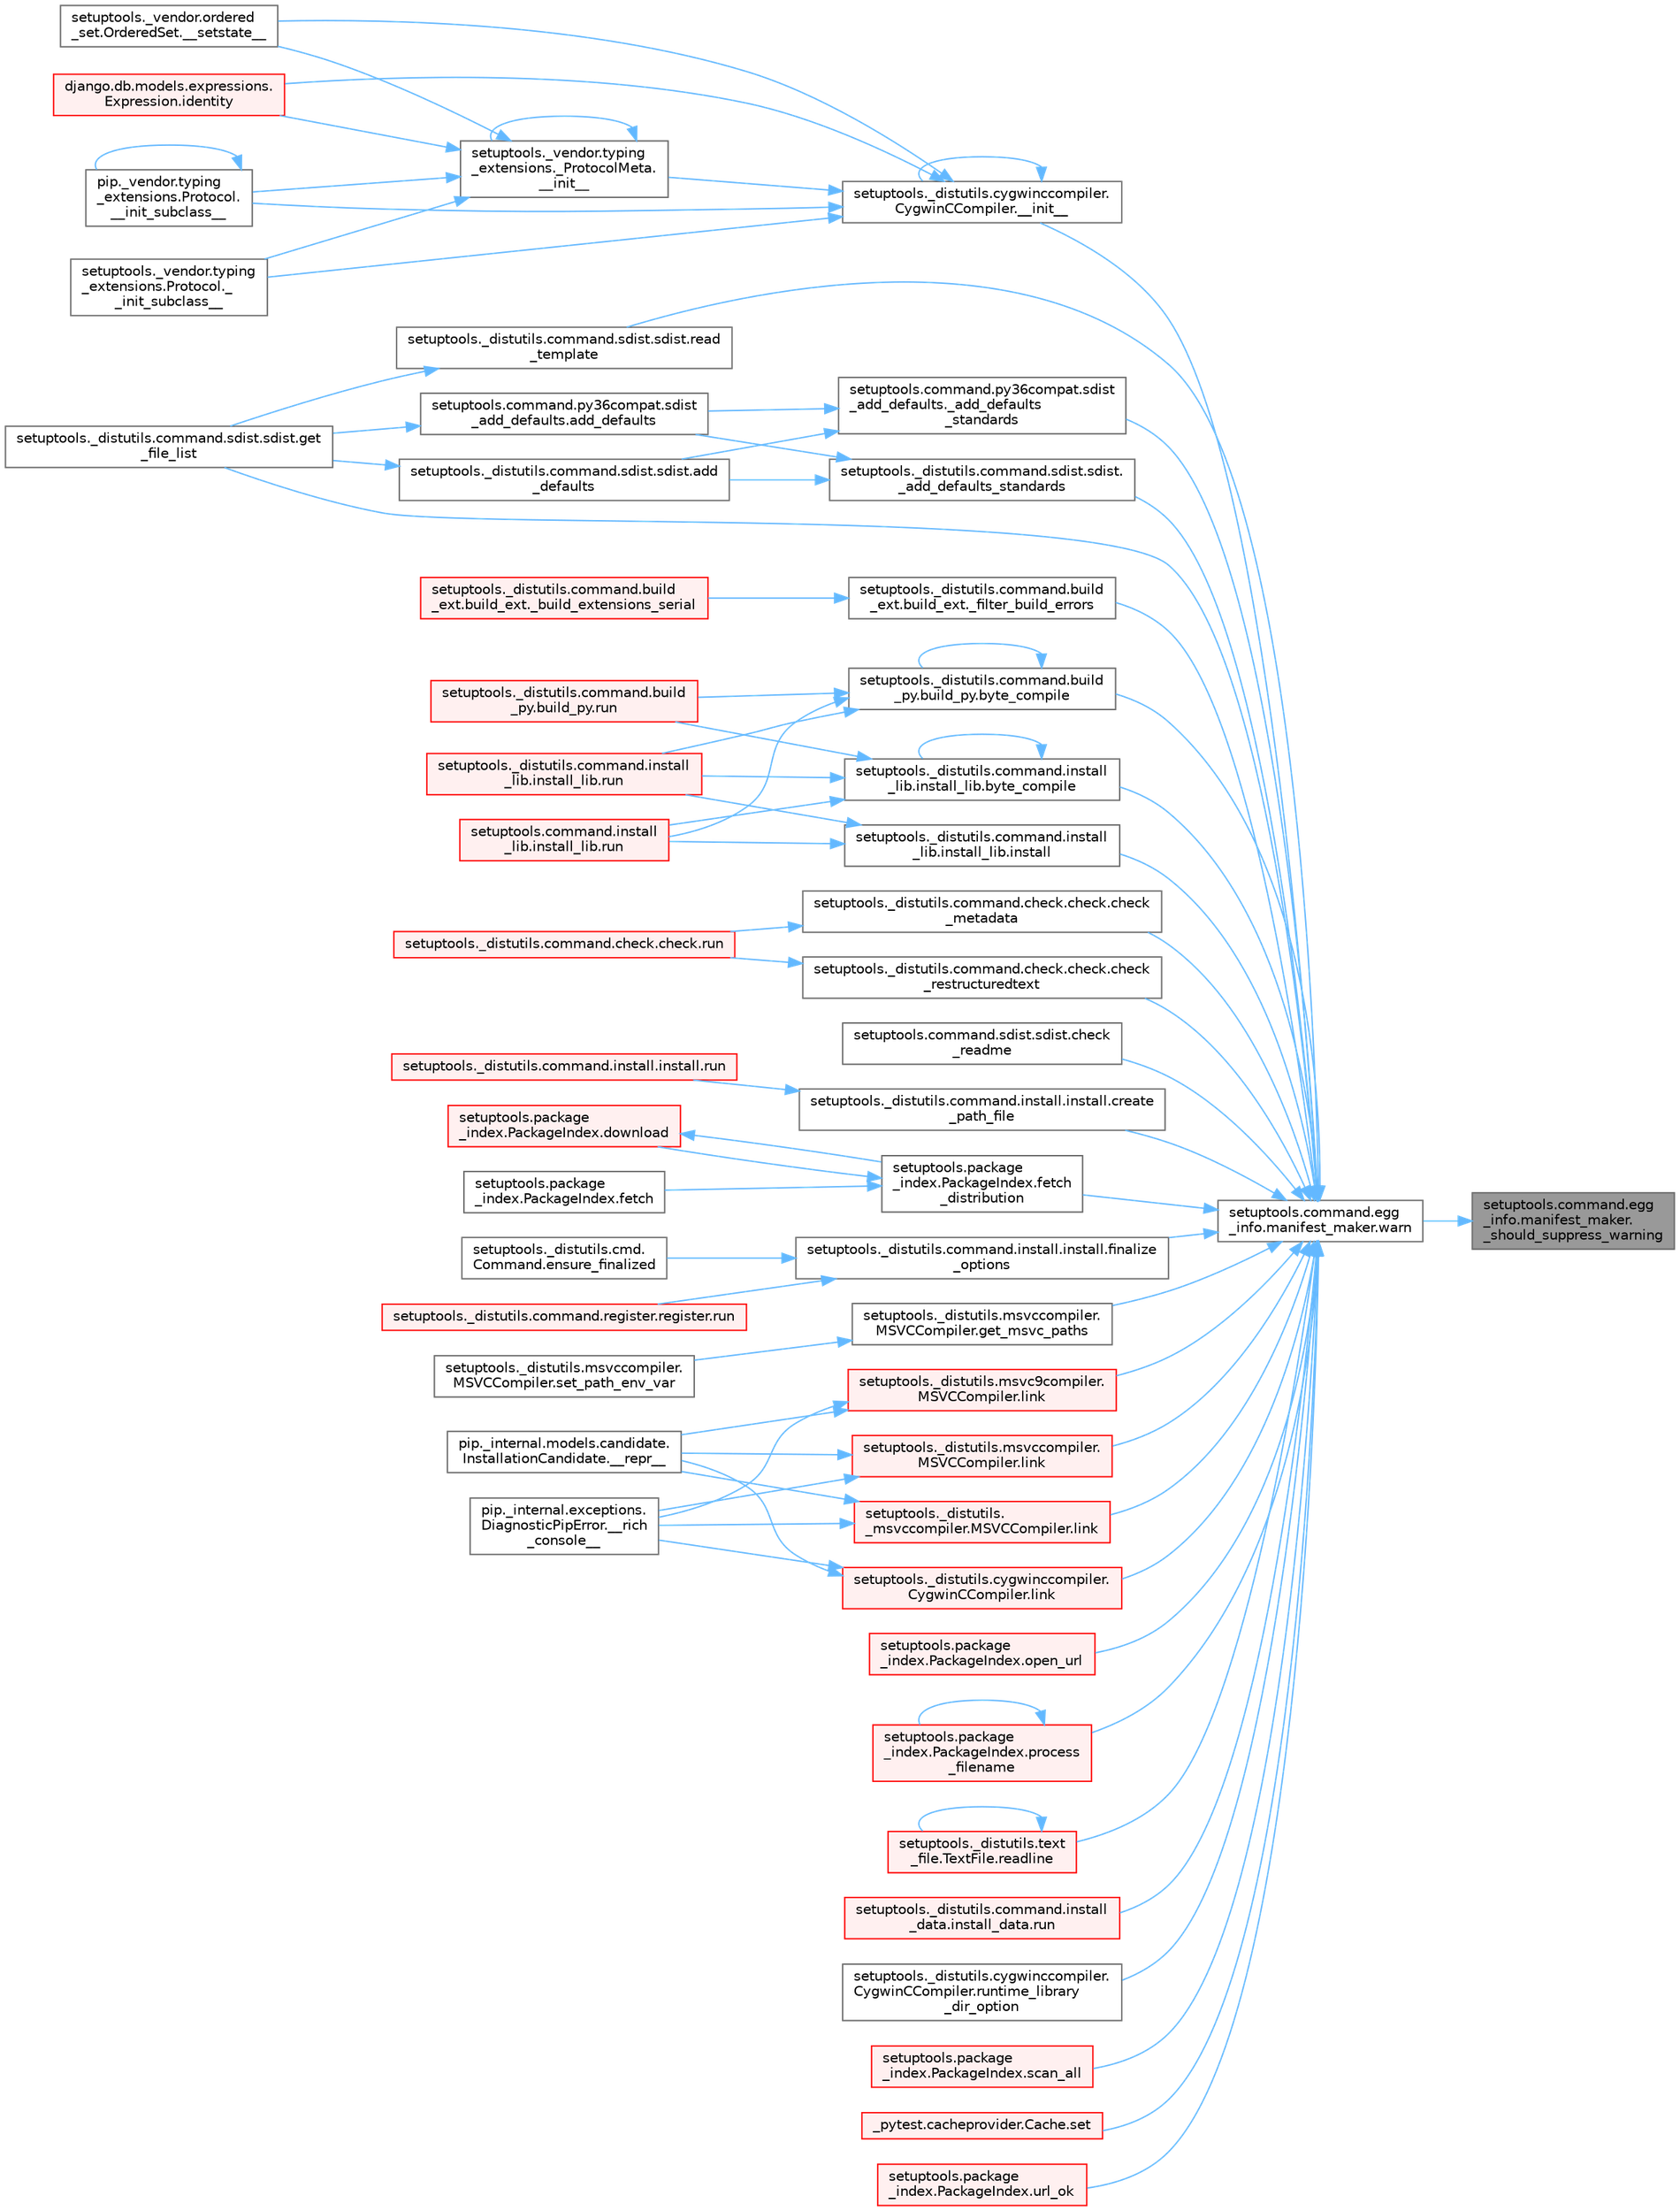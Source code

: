 digraph "setuptools.command.egg_info.manifest_maker._should_suppress_warning"
{
 // LATEX_PDF_SIZE
  bgcolor="transparent";
  edge [fontname=Helvetica,fontsize=10,labelfontname=Helvetica,labelfontsize=10];
  node [fontname=Helvetica,fontsize=10,shape=box,height=0.2,width=0.4];
  rankdir="RL";
  Node1 [id="Node000001",label="setuptools.command.egg\l_info.manifest_maker.\l_should_suppress_warning",height=0.2,width=0.4,color="gray40", fillcolor="grey60", style="filled", fontcolor="black",tooltip=" "];
  Node1 -> Node2 [id="edge1_Node000001_Node000002",dir="back",color="steelblue1",style="solid",tooltip=" "];
  Node2 [id="Node000002",label="setuptools.command.egg\l_info.manifest_maker.warn",height=0.2,width=0.4,color="grey40", fillcolor="white", style="filled",URL="$classsetuptools_1_1command_1_1egg__info_1_1manifest__maker.html#a1aa507c687db71e0210b2520d8e7d3c2",tooltip=" "];
  Node2 -> Node3 [id="edge2_Node000002_Node000003",dir="back",color="steelblue1",style="solid",tooltip=" "];
  Node3 [id="Node000003",label="setuptools._distutils.cygwinccompiler.\lCygwinCCompiler.__init__",height=0.2,width=0.4,color="grey40", fillcolor="white", style="filled",URL="$classsetuptools_1_1__distutils_1_1cygwinccompiler_1_1_cygwin_c_compiler.html#a5398cd156a4c5457f93bb159514e66ea",tooltip=" "];
  Node3 -> Node3 [id="edge3_Node000003_Node000003",dir="back",color="steelblue1",style="solid",tooltip=" "];
  Node3 -> Node4 [id="edge4_Node000003_Node000004",dir="back",color="steelblue1",style="solid",tooltip=" "];
  Node4 [id="Node000004",label="setuptools._vendor.typing\l_extensions._ProtocolMeta.\l__init__",height=0.2,width=0.4,color="grey40", fillcolor="white", style="filled",URL="$classsetuptools_1_1__vendor_1_1typing__extensions_1_1___protocol_meta.html#a7bbaff8ac6d19534b46bca363ee0b43a",tooltip=" "];
  Node4 -> Node4 [id="edge5_Node000004_Node000004",dir="back",color="steelblue1",style="solid",tooltip=" "];
  Node4 -> Node5 [id="edge6_Node000004_Node000005",dir="back",color="steelblue1",style="solid",tooltip=" "];
  Node5 [id="Node000005",label="pip._vendor.typing\l_extensions.Protocol.\l__init_subclass__",height=0.2,width=0.4,color="grey40", fillcolor="white", style="filled",URL="$classpip_1_1__vendor_1_1typing__extensions_1_1_protocol.html#a2916efc86cebb8aba6deb7fd30b33988",tooltip=" "];
  Node5 -> Node5 [id="edge7_Node000005_Node000005",dir="back",color="steelblue1",style="solid",tooltip=" "];
  Node4 -> Node6 [id="edge8_Node000004_Node000006",dir="back",color="steelblue1",style="solid",tooltip=" "];
  Node6 [id="Node000006",label="setuptools._vendor.typing\l_extensions.Protocol._\l_init_subclass__",height=0.2,width=0.4,color="grey40", fillcolor="white", style="filled",URL="$classsetuptools_1_1__vendor_1_1typing__extensions_1_1_protocol.html#ac6cbebc092a4724ab3704c5334059874",tooltip=" "];
  Node4 -> Node7 [id="edge9_Node000004_Node000007",dir="back",color="steelblue1",style="solid",tooltip=" "];
  Node7 [id="Node000007",label="setuptools._vendor.ordered\l_set.OrderedSet.__setstate__",height=0.2,width=0.4,color="grey40", fillcolor="white", style="filled",URL="$classsetuptools_1_1__vendor_1_1ordered__set_1_1_ordered_set.html#aa7f7de9d987829525d06db565fe1b4a1",tooltip=" "];
  Node4 -> Node8 [id="edge10_Node000004_Node000008",dir="back",color="steelblue1",style="solid",tooltip=" "];
  Node8 [id="Node000008",label="django.db.models.expressions.\lExpression.identity",height=0.2,width=0.4,color="red", fillcolor="#FFF0F0", style="filled",URL="$classdjango_1_1db_1_1models_1_1expressions_1_1_expression.html#a10048810b5eb8641acf3bc150731b925",tooltip=" "];
  Node3 -> Node5 [id="edge11_Node000003_Node000005",dir="back",color="steelblue1",style="solid",tooltip=" "];
  Node3 -> Node6 [id="edge12_Node000003_Node000006",dir="back",color="steelblue1",style="solid",tooltip=" "];
  Node3 -> Node7 [id="edge13_Node000003_Node000007",dir="back",color="steelblue1",style="solid",tooltip=" "];
  Node3 -> Node8 [id="edge14_Node000003_Node000008",dir="back",color="steelblue1",style="solid",tooltip=" "];
  Node2 -> Node35 [id="edge15_Node000002_Node000035",dir="back",color="steelblue1",style="solid",tooltip=" "];
  Node35 [id="Node000035",label="setuptools._distutils.command.sdist.sdist.\l_add_defaults_standards",height=0.2,width=0.4,color="grey40", fillcolor="white", style="filled",URL="$classsetuptools_1_1__distutils_1_1command_1_1sdist_1_1sdist.html#a4214e5f123c4be807d544aac00fb02e7",tooltip=" "];
  Node35 -> Node36 [id="edge16_Node000035_Node000036",dir="back",color="steelblue1",style="solid",tooltip=" "];
  Node36 [id="Node000036",label="setuptools._distutils.command.sdist.sdist.add\l_defaults",height=0.2,width=0.4,color="grey40", fillcolor="white", style="filled",URL="$classsetuptools_1_1__distutils_1_1command_1_1sdist_1_1sdist.html#ac6cac77bd4aaf4b6950383845612d6a3",tooltip=" "];
  Node36 -> Node37 [id="edge17_Node000036_Node000037",dir="back",color="steelblue1",style="solid",tooltip=" "];
  Node37 [id="Node000037",label="setuptools._distutils.command.sdist.sdist.get\l_file_list",height=0.2,width=0.4,color="grey40", fillcolor="white", style="filled",URL="$classsetuptools_1_1__distutils_1_1command_1_1sdist_1_1sdist.html#ac88c3970bff5daae5fec958ebe5e91f6",tooltip=" "];
  Node35 -> Node38 [id="edge18_Node000035_Node000038",dir="back",color="steelblue1",style="solid",tooltip=" "];
  Node38 [id="Node000038",label="setuptools.command.py36compat.sdist\l_add_defaults.add_defaults",height=0.2,width=0.4,color="grey40", fillcolor="white", style="filled",URL="$classsetuptools_1_1command_1_1py36compat_1_1sdist__add__defaults.html#addb01c64423721fb33d25bac4d70ca91",tooltip=" "];
  Node38 -> Node37 [id="edge19_Node000038_Node000037",dir="back",color="steelblue1",style="solid",tooltip=" "];
  Node2 -> Node39 [id="edge20_Node000002_Node000039",dir="back",color="steelblue1",style="solid",tooltip=" "];
  Node39 [id="Node000039",label="setuptools.command.py36compat.sdist\l_add_defaults._add_defaults\l_standards",height=0.2,width=0.4,color="grey40", fillcolor="white", style="filled",URL="$classsetuptools_1_1command_1_1py36compat_1_1sdist__add__defaults.html#a1bff838d2e295837c25d182c925ca9af",tooltip=" "];
  Node39 -> Node36 [id="edge21_Node000039_Node000036",dir="back",color="steelblue1",style="solid",tooltip=" "];
  Node39 -> Node38 [id="edge22_Node000039_Node000038",dir="back",color="steelblue1",style="solid",tooltip=" "];
  Node2 -> Node40 [id="edge23_Node000002_Node000040",dir="back",color="steelblue1",style="solid",tooltip=" "];
  Node40 [id="Node000040",label="setuptools._distutils.command.build\l_ext.build_ext._filter_build_errors",height=0.2,width=0.4,color="grey40", fillcolor="white", style="filled",URL="$classsetuptools_1_1__distutils_1_1command_1_1build__ext_1_1build__ext.html#ac32f4f49478c94766259641fd9e9dbec",tooltip=" "];
  Node40 -> Node41 [id="edge24_Node000040_Node000041",dir="back",color="steelblue1",style="solid",tooltip=" "];
  Node41 [id="Node000041",label="setuptools._distutils.command.build\l_ext.build_ext._build_extensions_serial",height=0.2,width=0.4,color="red", fillcolor="#FFF0F0", style="filled",URL="$classsetuptools_1_1__distutils_1_1command_1_1build__ext_1_1build__ext.html#a8e4e81dc7358e4e1470f554ff7ee6a83",tooltip=" "];
  Node2 -> Node45 [id="edge25_Node000002_Node000045",dir="back",color="steelblue1",style="solid",tooltip=" "];
  Node45 [id="Node000045",label="setuptools._distutils.command.build\l_py.build_py.byte_compile",height=0.2,width=0.4,color="grey40", fillcolor="white", style="filled",URL="$classsetuptools_1_1__distutils_1_1command_1_1build__py_1_1build__py.html#a7904ebbfe94d88432ab3ac03abf93a6c",tooltip=" "];
  Node45 -> Node45 [id="edge26_Node000045_Node000045",dir="back",color="steelblue1",style="solid",tooltip=" "];
  Node45 -> Node46 [id="edge27_Node000045_Node000046",dir="back",color="steelblue1",style="solid",tooltip=" "];
  Node46 [id="Node000046",label="setuptools._distutils.command.build\l_py.build_py.run",height=0.2,width=0.4,color="red", fillcolor="#FFF0F0", style="filled",URL="$classsetuptools_1_1__distutils_1_1command_1_1build__py_1_1build__py.html#a12ccc381525d7b9f7c3757cda2fcb404",tooltip=" "];
  Node45 -> Node47 [id="edge28_Node000045_Node000047",dir="back",color="steelblue1",style="solid",tooltip=" "];
  Node47 [id="Node000047",label="setuptools._distutils.command.install\l_lib.install_lib.run",height=0.2,width=0.4,color="red", fillcolor="#FFF0F0", style="filled",URL="$classsetuptools_1_1__distutils_1_1command_1_1install__lib_1_1install__lib.html#aedc0eea27e626a25be51489b2cc77c40",tooltip=" "];
  Node45 -> Node48 [id="edge29_Node000045_Node000048",dir="back",color="steelblue1",style="solid",tooltip=" "];
  Node48 [id="Node000048",label="setuptools.command.install\l_lib.install_lib.run",height=0.2,width=0.4,color="red", fillcolor="#FFF0F0", style="filled",URL="$classsetuptools_1_1command_1_1install__lib_1_1install__lib.html#a50c62121b7ed69229e4cf2d331ff5fa3",tooltip=" "];
  Node2 -> Node49 [id="edge30_Node000002_Node000049",dir="back",color="steelblue1",style="solid",tooltip=" "];
  Node49 [id="Node000049",label="setuptools._distutils.command.install\l_lib.install_lib.byte_compile",height=0.2,width=0.4,color="grey40", fillcolor="white", style="filled",URL="$classsetuptools_1_1__distutils_1_1command_1_1install__lib_1_1install__lib.html#a96e016f8c5f1277a2174f82cb4976008",tooltip=" "];
  Node49 -> Node49 [id="edge31_Node000049_Node000049",dir="back",color="steelblue1",style="solid",tooltip=" "];
  Node49 -> Node46 [id="edge32_Node000049_Node000046",dir="back",color="steelblue1",style="solid",tooltip=" "];
  Node49 -> Node47 [id="edge33_Node000049_Node000047",dir="back",color="steelblue1",style="solid",tooltip=" "];
  Node49 -> Node48 [id="edge34_Node000049_Node000048",dir="back",color="steelblue1",style="solid",tooltip=" "];
  Node2 -> Node50 [id="edge35_Node000002_Node000050",dir="back",color="steelblue1",style="solid",tooltip=" "];
  Node50 [id="Node000050",label="setuptools._distutils.command.check.check.check\l_metadata",height=0.2,width=0.4,color="grey40", fillcolor="white", style="filled",URL="$classsetuptools_1_1__distutils_1_1command_1_1check_1_1check.html#a23e57de6f137822bdde79623516e6f4e",tooltip=" "];
  Node50 -> Node51 [id="edge36_Node000050_Node000051",dir="back",color="steelblue1",style="solid",tooltip=" "];
  Node51 [id="Node000051",label="setuptools._distutils.command.check.check.run",height=0.2,width=0.4,color="red", fillcolor="#FFF0F0", style="filled",URL="$classsetuptools_1_1__distutils_1_1command_1_1check_1_1check.html#a1ce0d2e58cedbd704c27a4fb830571d2",tooltip=" "];
  Node2 -> Node52 [id="edge37_Node000002_Node000052",dir="back",color="steelblue1",style="solid",tooltip=" "];
  Node52 [id="Node000052",label="setuptools.command.sdist.sdist.check\l_readme",height=0.2,width=0.4,color="grey40", fillcolor="white", style="filled",URL="$classsetuptools_1_1command_1_1sdist_1_1sdist.html#a420c00a5bd22e6b121bcf0d221d8d8e7",tooltip=" "];
  Node2 -> Node53 [id="edge38_Node000002_Node000053",dir="back",color="steelblue1",style="solid",tooltip=" "];
  Node53 [id="Node000053",label="setuptools._distutils.command.check.check.check\l_restructuredtext",height=0.2,width=0.4,color="grey40", fillcolor="white", style="filled",URL="$classsetuptools_1_1__distutils_1_1command_1_1check_1_1check.html#abd7a5114b9100019fab74dd4ac555688",tooltip=" "];
  Node53 -> Node51 [id="edge39_Node000053_Node000051",dir="back",color="steelblue1",style="solid",tooltip=" "];
  Node2 -> Node54 [id="edge40_Node000002_Node000054",dir="back",color="steelblue1",style="solid",tooltip=" "];
  Node54 [id="Node000054",label="setuptools._distutils.command.install.install.create\l_path_file",height=0.2,width=0.4,color="grey40", fillcolor="white", style="filled",URL="$classsetuptools_1_1__distutils_1_1command_1_1install_1_1install.html#ae5b9163a32dec1fd8d16c029acf46364",tooltip=" "];
  Node54 -> Node55 [id="edge41_Node000054_Node000055",dir="back",color="steelblue1",style="solid",tooltip=" "];
  Node55 [id="Node000055",label="setuptools._distutils.command.install.install.run",height=0.2,width=0.4,color="red", fillcolor="#FFF0F0", style="filled",URL="$classsetuptools_1_1__distutils_1_1command_1_1install_1_1install.html#a334865e31c8184ad6db89bade3233a4f",tooltip=" "];
  Node2 -> Node56 [id="edge42_Node000002_Node000056",dir="back",color="steelblue1",style="solid",tooltip=" "];
  Node56 [id="Node000056",label="setuptools.package\l_index.PackageIndex.fetch\l_distribution",height=0.2,width=0.4,color="grey40", fillcolor="white", style="filled",URL="$classsetuptools_1_1package__index_1_1_package_index.html#ac5576b29d3cea2f46cf7f84d7a991cbe",tooltip=" "];
  Node56 -> Node57 [id="edge43_Node000056_Node000057",dir="back",color="steelblue1",style="solid",tooltip=" "];
  Node57 [id="Node000057",label="setuptools.package\l_index.PackageIndex.download",height=0.2,width=0.4,color="red", fillcolor="#FFF0F0", style="filled",URL="$classsetuptools_1_1package__index_1_1_package_index.html#a4a93ea395682af3e5a7fa8f1011e77ac",tooltip=" "];
  Node57 -> Node56 [id="edge44_Node000057_Node000056",dir="back",color="steelblue1",style="solid",tooltip=" "];
  Node56 -> Node59 [id="edge45_Node000056_Node000059",dir="back",color="steelblue1",style="solid",tooltip=" "];
  Node59 [id="Node000059",label="setuptools.package\l_index.PackageIndex.fetch",height=0.2,width=0.4,color="grey40", fillcolor="white", style="filled",URL="$classsetuptools_1_1package__index_1_1_package_index.html#acf5a2232ec3075833accee3b11f57469",tooltip=" "];
  Node2 -> Node60 [id="edge46_Node000002_Node000060",dir="back",color="steelblue1",style="solid",tooltip=" "];
  Node60 [id="Node000060",label="setuptools._distutils.command.install.install.finalize\l_options",height=0.2,width=0.4,color="grey40", fillcolor="white", style="filled",URL="$classsetuptools_1_1__distutils_1_1command_1_1install_1_1install.html#aa60b887397a30b3d30f454bddaa1b614",tooltip=" "];
  Node60 -> Node26 [id="edge47_Node000060_Node000026",dir="back",color="steelblue1",style="solid",tooltip=" "];
  Node26 [id="Node000026",label="setuptools._distutils.cmd.\lCommand.ensure_finalized",height=0.2,width=0.4,color="grey40", fillcolor="white", style="filled",URL="$classsetuptools_1_1__distutils_1_1cmd_1_1_command.html#a3d586ca13afbfed87a11872fd15515ab",tooltip=" "];
  Node60 -> Node27 [id="edge48_Node000060_Node000027",dir="back",color="steelblue1",style="solid",tooltip=" "];
  Node27 [id="Node000027",label="setuptools._distutils.command.register.register.run",height=0.2,width=0.4,color="red", fillcolor="#FFF0F0", style="filled",URL="$classsetuptools_1_1__distutils_1_1command_1_1register_1_1register.html#a2c04b126757f477c907033d7f3d0e169",tooltip=" "];
  Node2 -> Node37 [id="edge49_Node000002_Node000037",dir="back",color="steelblue1",style="solid",tooltip=" "];
  Node2 -> Node61 [id="edge50_Node000002_Node000061",dir="back",color="steelblue1",style="solid",tooltip=" "];
  Node61 [id="Node000061",label="setuptools._distutils.msvccompiler.\lMSVCCompiler.get_msvc_paths",height=0.2,width=0.4,color="grey40", fillcolor="white", style="filled",URL="$classsetuptools_1_1__distutils_1_1msvccompiler_1_1_m_s_v_c_compiler.html#adef2c1c798590a5242624d4b58ac872a",tooltip=" "];
  Node61 -> Node62 [id="edge51_Node000061_Node000062",dir="back",color="steelblue1",style="solid",tooltip=" "];
  Node62 [id="Node000062",label="setuptools._distutils.msvccompiler.\lMSVCCompiler.set_path_env_var",height=0.2,width=0.4,color="grey40", fillcolor="white", style="filled",URL="$classsetuptools_1_1__distutils_1_1msvccompiler_1_1_m_s_v_c_compiler.html#a4b892c69ea08b5046f6fa465802d67ab",tooltip=" "];
  Node2 -> Node63 [id="edge52_Node000002_Node000063",dir="back",color="steelblue1",style="solid",tooltip=" "];
  Node63 [id="Node000063",label="setuptools._distutils.command.install\l_lib.install_lib.install",height=0.2,width=0.4,color="grey40", fillcolor="white", style="filled",URL="$classsetuptools_1_1__distutils_1_1command_1_1install__lib_1_1install__lib.html#a5a42723fe1f78394be60814a796ed400",tooltip=" "];
  Node63 -> Node47 [id="edge53_Node000063_Node000047",dir="back",color="steelblue1",style="solid",tooltip=" "];
  Node63 -> Node48 [id="edge54_Node000063_Node000048",dir="back",color="steelblue1",style="solid",tooltip=" "];
  Node2 -> Node64 [id="edge55_Node000002_Node000064",dir="back",color="steelblue1",style="solid",tooltip=" "];
  Node64 [id="Node000064",label="setuptools._distutils.\l_msvccompiler.MSVCCompiler.link",height=0.2,width=0.4,color="red", fillcolor="#FFF0F0", style="filled",URL="$classsetuptools_1_1__distutils_1_1__msvccompiler_1_1_m_s_v_c_compiler.html#aefba9a19cc1d7316a3755f96f4def5f7",tooltip=" "];
  Node64 -> Node65 [id="edge56_Node000064_Node000065",dir="back",color="steelblue1",style="solid",tooltip=" "];
  Node65 [id="Node000065",label="pip._internal.models.candidate.\lInstallationCandidate.__repr__",height=0.2,width=0.4,color="grey40", fillcolor="white", style="filled",URL="$classpip_1_1__internal_1_1models_1_1candidate_1_1_installation_candidate.html#a49ee1c1d2c89b1877a103e615b0b1d0b",tooltip=" "];
  Node64 -> Node66 [id="edge57_Node000064_Node000066",dir="back",color="steelblue1",style="solid",tooltip=" "];
  Node66 [id="Node000066",label="pip._internal.exceptions.\lDiagnosticPipError.__rich\l_console__",height=0.2,width=0.4,color="grey40", fillcolor="white", style="filled",URL="$classpip_1_1__internal_1_1exceptions_1_1_diagnostic_pip_error.html#ae53a5c1fbcdadc8c58ac65565862d7a7",tooltip=" "];
  Node2 -> Node142 [id="edge58_Node000002_Node000142",dir="back",color="steelblue1",style="solid",tooltip=" "];
  Node142 [id="Node000142",label="setuptools._distutils.cygwinccompiler.\lCygwinCCompiler.link",height=0.2,width=0.4,color="red", fillcolor="#FFF0F0", style="filled",URL="$classsetuptools_1_1__distutils_1_1cygwinccompiler_1_1_cygwin_c_compiler.html#a90d2f2ffa74da0002fe22b41afc2cc2f",tooltip=" "];
  Node142 -> Node65 [id="edge59_Node000142_Node000065",dir="back",color="steelblue1",style="solid",tooltip=" "];
  Node142 -> Node66 [id="edge60_Node000142_Node000066",dir="back",color="steelblue1",style="solid",tooltip=" "];
  Node2 -> Node1652 [id="edge61_Node000002_Node001652",dir="back",color="steelblue1",style="solid",tooltip=" "];
  Node1652 [id="Node001652",label="setuptools._distutils.msvc9compiler.\lMSVCCompiler.link",height=0.2,width=0.4,color="red", fillcolor="#FFF0F0", style="filled",URL="$classsetuptools_1_1__distutils_1_1msvc9compiler_1_1_m_s_v_c_compiler.html#a0c96b6aa97f0cccac88db8bc4220274f",tooltip=" "];
  Node1652 -> Node65 [id="edge62_Node001652_Node000065",dir="back",color="steelblue1",style="solid",tooltip=" "];
  Node1652 -> Node66 [id="edge63_Node001652_Node000066",dir="back",color="steelblue1",style="solid",tooltip=" "];
  Node2 -> Node1653 [id="edge64_Node000002_Node001653",dir="back",color="steelblue1",style="solid",tooltip=" "];
  Node1653 [id="Node001653",label="setuptools._distutils.msvccompiler.\lMSVCCompiler.link",height=0.2,width=0.4,color="red", fillcolor="#FFF0F0", style="filled",URL="$classsetuptools_1_1__distutils_1_1msvccompiler_1_1_m_s_v_c_compiler.html#a99e371debe387deabeae0b75e3b70af5",tooltip=" "];
  Node1653 -> Node65 [id="edge65_Node001653_Node000065",dir="back",color="steelblue1",style="solid",tooltip=" "];
  Node1653 -> Node66 [id="edge66_Node001653_Node000066",dir="back",color="steelblue1",style="solid",tooltip=" "];
  Node2 -> Node1654 [id="edge67_Node000002_Node001654",dir="back",color="steelblue1",style="solid",tooltip=" "];
  Node1654 [id="Node001654",label="setuptools.package\l_index.PackageIndex.open_url",height=0.2,width=0.4,color="red", fillcolor="#FFF0F0", style="filled",URL="$classsetuptools_1_1package__index_1_1_package_index.html#aff1e433c1a883e337bb8bf5e09438108",tooltip=" "];
  Node2 -> Node867 [id="edge68_Node000002_Node000867",dir="back",color="steelblue1",style="solid",tooltip=" "];
  Node867 [id="Node000867",label="setuptools.package\l_index.PackageIndex.process\l_filename",height=0.2,width=0.4,color="red", fillcolor="#FFF0F0", style="filled",URL="$classsetuptools_1_1package__index_1_1_package_index.html#ab04da07ff3d457892f53ca1e671514cc",tooltip=" "];
  Node867 -> Node867 [id="edge69_Node000867_Node000867",dir="back",color="steelblue1",style="solid",tooltip=" "];
  Node2 -> Node1655 [id="edge70_Node000002_Node001655",dir="back",color="steelblue1",style="solid",tooltip=" "];
  Node1655 [id="Node001655",label="setuptools._distutils.command.sdist.sdist.read\l_template",height=0.2,width=0.4,color="grey40", fillcolor="white", style="filled",URL="$classsetuptools_1_1__distutils_1_1command_1_1sdist_1_1sdist.html#a31b23cc0fec5e9519b6076408dd739c7",tooltip=" "];
  Node1655 -> Node37 [id="edge71_Node001655_Node000037",dir="back",color="steelblue1",style="solid",tooltip=" "];
  Node2 -> Node1656 [id="edge72_Node000002_Node001656",dir="back",color="steelblue1",style="solid",tooltip=" "];
  Node1656 [id="Node001656",label="setuptools._distutils.text\l_file.TextFile.readline",height=0.2,width=0.4,color="red", fillcolor="#FFF0F0", style="filled",URL="$classsetuptools_1_1__distutils_1_1text__file_1_1_text_file.html#a644a305362fdb031f59f879242042ee7",tooltip=" "];
  Node1656 -> Node1656 [id="edge73_Node001656_Node001656",dir="back",color="steelblue1",style="solid",tooltip=" "];
  Node2 -> Node937 [id="edge74_Node000002_Node000937",dir="back",color="steelblue1",style="solid",tooltip=" "];
  Node937 [id="Node000937",label="setuptools._distutils.command.install\l_data.install_data.run",height=0.2,width=0.4,color="red", fillcolor="#FFF0F0", style="filled",URL="$classsetuptools_1_1__distutils_1_1command_1_1install__data_1_1install__data.html#a953619d5fd230139131337f5fb4dd97a",tooltip=" "];
  Node2 -> Node1657 [id="edge75_Node000002_Node001657",dir="back",color="steelblue1",style="solid",tooltip=" "];
  Node1657 [id="Node001657",label="setuptools._distutils.cygwinccompiler.\lCygwinCCompiler.runtime_library\l_dir_option",height=0.2,width=0.4,color="grey40", fillcolor="white", style="filled",URL="$classsetuptools_1_1__distutils_1_1cygwinccompiler_1_1_cygwin_c_compiler.html#a6107cdd1207230f9b469335b030275b2",tooltip=" "];
  Node2 -> Node874 [id="edge76_Node000002_Node000874",dir="back",color="steelblue1",style="solid",tooltip=" "];
  Node874 [id="Node000874",label="setuptools.package\l_index.PackageIndex.scan_all",height=0.2,width=0.4,color="red", fillcolor="#FFF0F0", style="filled",URL="$classsetuptools_1_1package__index_1_1_package_index.html#ac9b166c96ce16e09e23ab0603a253c33",tooltip=" "];
  Node2 -> Node1658 [id="edge77_Node000002_Node001658",dir="back",color="steelblue1",style="solid",tooltip=" "];
  Node1658 [id="Node001658",label="_pytest.cacheprovider.Cache.set",height=0.2,width=0.4,color="red", fillcolor="#FFF0F0", style="filled",URL="$class__pytest_1_1cacheprovider_1_1_cache.html#a4eb62533f65d7495fe5afb7a3f9bd540",tooltip=" "];
  Node2 -> Node1659 [id="edge78_Node000002_Node001659",dir="back",color="steelblue1",style="solid",tooltip=" "];
  Node1659 [id="Node001659",label="setuptools.package\l_index.PackageIndex.url_ok",height=0.2,width=0.4,color="red", fillcolor="#FFF0F0", style="filled",URL="$classsetuptools_1_1package__index_1_1_package_index.html#a8c81dfc9a25b1c84bb8ce7b8b701d450",tooltip=" "];
}
